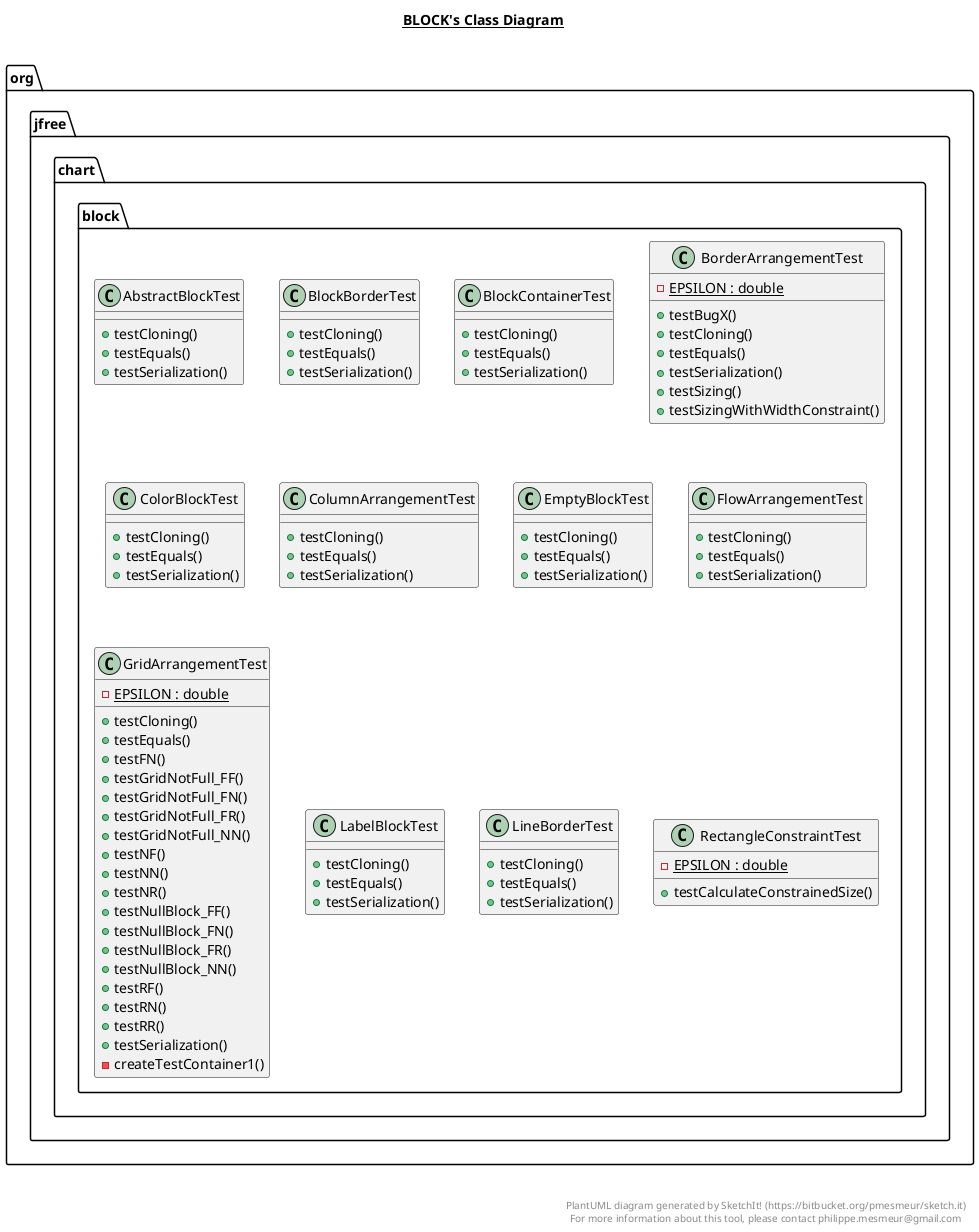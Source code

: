 @startuml

title __BLOCK's Class Diagram__\n

  namespace org.jfree.chart {
    namespace block {
      class org.jfree.chart.block.AbstractBlockTest {
          + testCloning()
          + testEquals()
          + testSerialization()
      }
    }
  }
  

  namespace org.jfree.chart {
    namespace block {
      class org.jfree.chart.block.BlockBorderTest {
          + testCloning()
          + testEquals()
          + testSerialization()
      }
    }
  }
  

  namespace org.jfree.chart {
    namespace block {
      class org.jfree.chart.block.BlockContainerTest {
          + testCloning()
          + testEquals()
          + testSerialization()
      }
    }
  }
  

  namespace org.jfree.chart {
    namespace block {
      class org.jfree.chart.block.BorderArrangementTest {
          {static} - EPSILON : double
          + testBugX()
          + testCloning()
          + testEquals()
          + testSerialization()
          + testSizing()
          + testSizingWithWidthConstraint()
      }
    }
  }
  

  namespace org.jfree.chart {
    namespace block {
      class org.jfree.chart.block.ColorBlockTest {
          + testCloning()
          + testEquals()
          + testSerialization()
      }
    }
  }
  

  namespace org.jfree.chart {
    namespace block {
      class org.jfree.chart.block.ColumnArrangementTest {
          + testCloning()
          + testEquals()
          + testSerialization()
      }
    }
  }
  

  namespace org.jfree.chart {
    namespace block {
      class org.jfree.chart.block.EmptyBlockTest {
          + testCloning()
          + testEquals()
          + testSerialization()
      }
    }
  }
  

  namespace org.jfree.chart {
    namespace block {
      class org.jfree.chart.block.FlowArrangementTest {
          + testCloning()
          + testEquals()
          + testSerialization()
      }
    }
  }
  

  namespace org.jfree.chart {
    namespace block {
      class org.jfree.chart.block.GridArrangementTest {
          {static} - EPSILON : double
          + testCloning()
          + testEquals()
          + testFN()
          + testGridNotFull_FF()
          + testGridNotFull_FN()
          + testGridNotFull_FR()
          + testGridNotFull_NN()
          + testNF()
          + testNN()
          + testNR()
          + testNullBlock_FF()
          + testNullBlock_FN()
          + testNullBlock_FR()
          + testNullBlock_NN()
          + testRF()
          + testRN()
          + testRR()
          + testSerialization()
          - createTestContainer1()
      }
    }
  }
  

  namespace org.jfree.chart {
    namespace block {
      class org.jfree.chart.block.LabelBlockTest {
          + testCloning()
          + testEquals()
          + testSerialization()
      }
    }
  }
  

  namespace org.jfree.chart {
    namespace block {
      class org.jfree.chart.block.LineBorderTest {
          + testCloning()
          + testEquals()
          + testSerialization()
      }
    }
  }
  

  namespace org.jfree.chart {
    namespace block {
      class org.jfree.chart.block.RectangleConstraintTest {
          {static} - EPSILON : double
          + testCalculateConstrainedSize()
      }
    }
  }
  



right footer


PlantUML diagram generated by SketchIt! (https://bitbucket.org/pmesmeur/sketch.it)
For more information about this tool, please contact philippe.mesmeur@gmail.com
endfooter

@enduml
